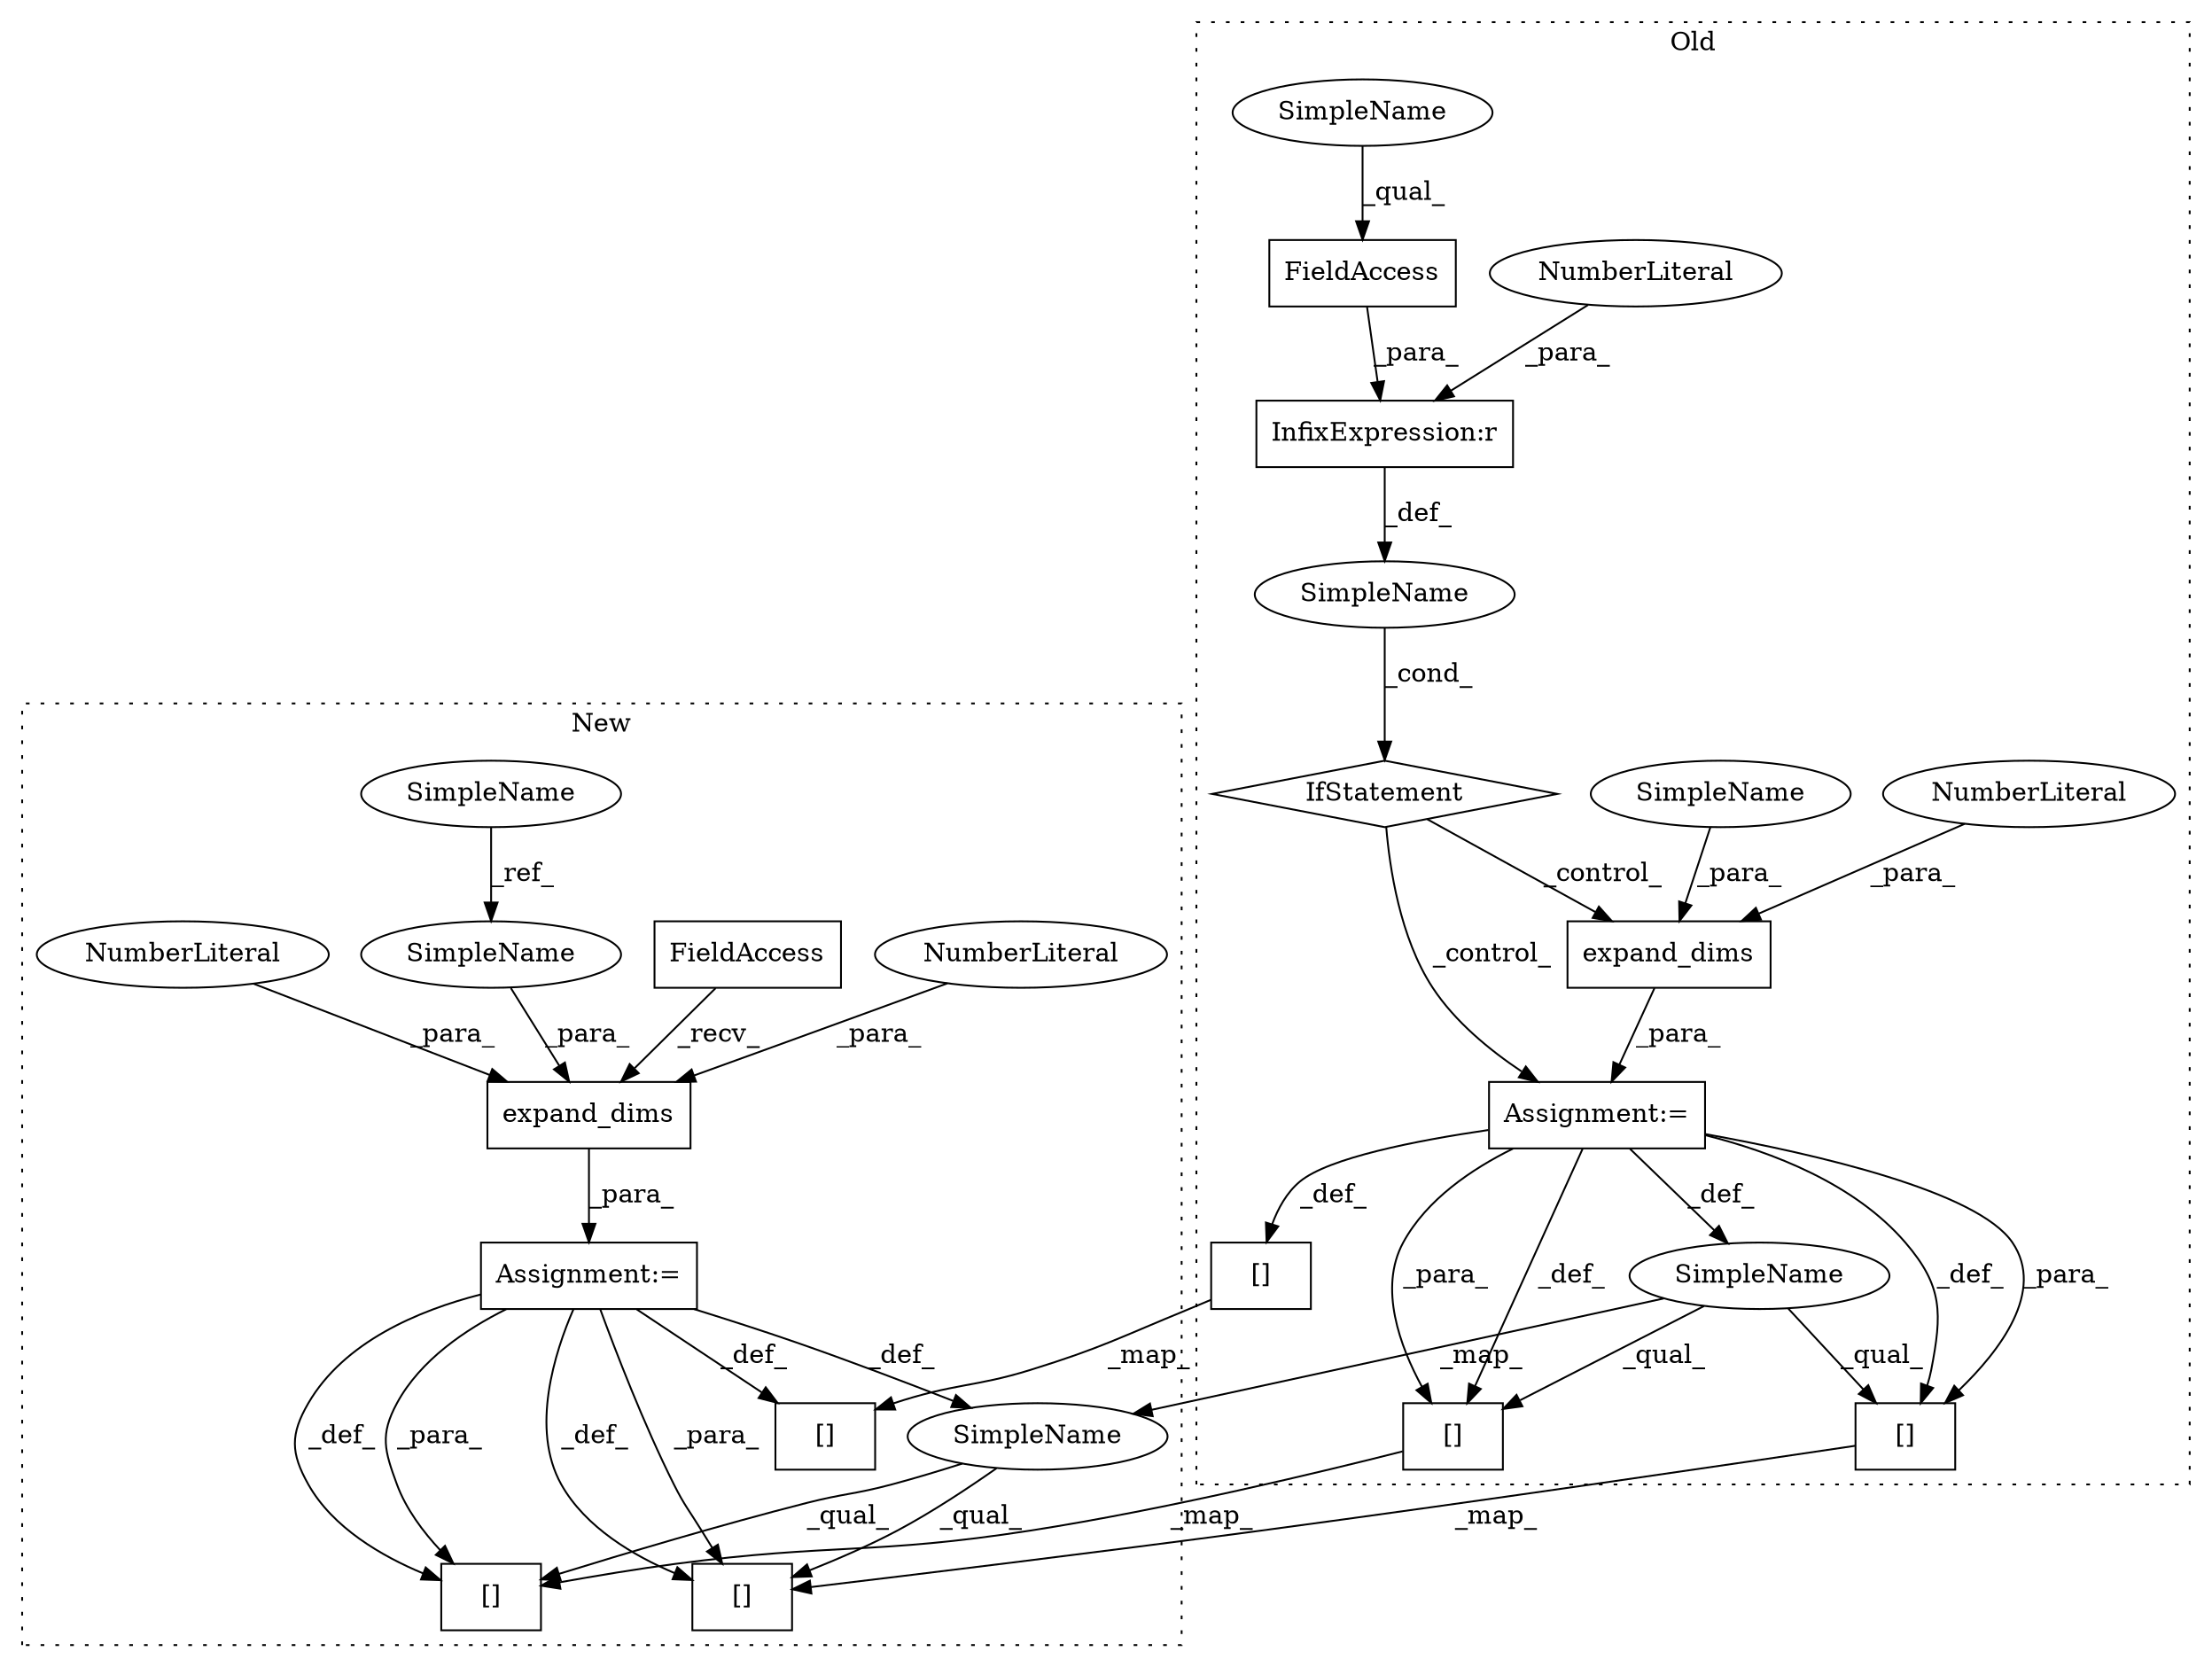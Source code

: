 digraph G {
subgraph cluster0 {
1 [label="IfStatement" a="25" s="10770,10789" l="4,2" shape="diamond"];
5 [label="Assignment:=" a="7" s="10804" l="1" shape="box"];
6 [label="SimpleName" a="42" s="" l="" shape="ellipse"];
7 [label="InfixExpression:r" a="27" s="10784" l="4" shape="box"];
8 [label="NumberLiteral" a="34" s="10788" l="1" shape="ellipse"];
9 [label="expand_dims" a="32" s="10811,10830" l="12,1" shape="box"];
10 [label="FieldAccess" a="22" s="10774" l="10" shape="box"];
11 [label="NumberLiteral" a="34" s="10829" l="1" shape="ellipse"];
15 [label="[]" a="2" s="12436,12459" l="22,1" shape="box"];
18 [label="[]" a="2" s="11814,11830" l="7,1" shape="box"];
20 [label="SimpleName" a="42" s="11357" l="6" shape="ellipse"];
22 [label="[]" a="2" s="11493,11512" l="7,1" shape="box"];
24 [label="SimpleName" a="42" s="10823" l="5" shape="ellipse"];
25 [label="SimpleName" a="42" s="10774" l="5" shape="ellipse"];
label = "Old";
style="dotted";
}
subgraph cluster1 {
2 [label="expand_dims" a="32" s="10839,10860" l="12,1" shape="box"];
3 [label="Assignment:=" a="7" s="10808" l="1" shape="box"];
4 [label="NumberLiteral" a="34" s="10859" l="1" shape="ellipse"];
12 [label="FieldAccess" a="22" s="10809" l="9" shape="box"];
13 [label="SimpleName" a="42" s="10763" l="5" shape="ellipse"];
14 [label="[]" a="2" s="12460,12483" l="22,1" shape="box"];
16 [label="NumberLiteral" a="34" s="10857" l="1" shape="ellipse"];
17 [label="[]" a="2" s="11838,11854" l="7,1" shape="box"];
19 [label="SimpleName" a="42" s="11381" l="6" shape="ellipse"];
21 [label="[]" a="2" s="11517,11536" l="7,1" shape="box"];
23 [label="SimpleName" a="42" s="10851" l="5" shape="ellipse"];
label = "New";
style="dotted";
}
1 -> 5 [label="_control_"];
1 -> 9 [label="_control_"];
2 -> 3 [label="_para_"];
3 -> 14 [label="_def_"];
3 -> 17 [label="_para_"];
3 -> 17 [label="_def_"];
3 -> 19 [label="_def_"];
3 -> 21 [label="_para_"];
3 -> 21 [label="_def_"];
4 -> 2 [label="_para_"];
5 -> 18 [label="_para_"];
5 -> 15 [label="_def_"];
5 -> 18 [label="_def_"];
5 -> 22 [label="_def_"];
5 -> 22 [label="_para_"];
5 -> 20 [label="_def_"];
6 -> 1 [label="_cond_"];
7 -> 6 [label="_def_"];
8 -> 7 [label="_para_"];
9 -> 5 [label="_para_"];
10 -> 7 [label="_para_"];
11 -> 9 [label="_para_"];
12 -> 2 [label="_recv_"];
13 -> 23 [label="_ref_"];
15 -> 14 [label="_map_"];
16 -> 2 [label="_para_"];
18 -> 17 [label="_map_"];
19 -> 17 [label="_qual_"];
19 -> 21 [label="_qual_"];
20 -> 18 [label="_qual_"];
20 -> 19 [label="_map_"];
20 -> 22 [label="_qual_"];
22 -> 21 [label="_map_"];
23 -> 2 [label="_para_"];
24 -> 9 [label="_para_"];
25 -> 10 [label="_qual_"];
}